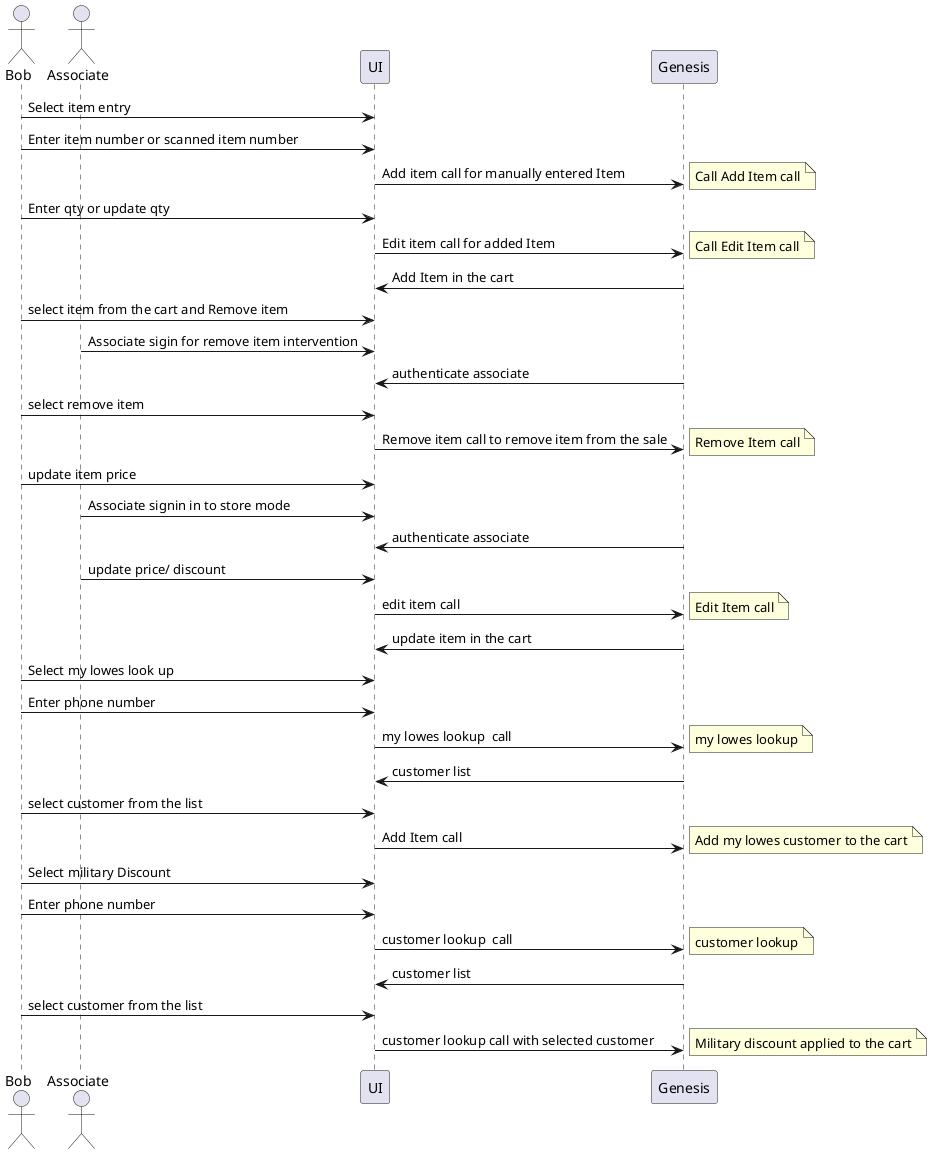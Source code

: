 @startuml
actor Bob as user
actor Associate as user1
participant UI as ui
participant Genesis as genesis


user->ui: Select item entry
user->ui: Enter item number or scanned item number

ui->genesis: Add item call for manually entered Item
note right: Call Add Item call 


user->ui: Enter qty or update qty
ui->genesis: Edit item call for added Item
note right: Call Edit Item call 
genesis->ui: Add Item in the cart

user->ui: select item from the cart and Remove item
user1->ui: Associate sigin for remove item intervention
genesis->ui: authenticate associate 
user->ui: select remove item 
ui->genesis: Remove item call to remove item from the sale
note right: Remove Item call 

user->ui: update item price
user1->ui: Associate signin in to store mode
genesis->ui: authenticate associate 
user1->ui: update price/ discount
ui->genesis: edit item call
note right: Edit Item call 
genesis->ui: update item in the cart

user->ui: Select my lowes look up
user->ui: Enter phone number
ui->genesis: my lowes lookup  call
note right: my lowes lookup
genesis->ui: customer list
user-> ui: select customer from the list
ui->genesis: Add Item call
note right: Add my lowes customer to the cart

user->ui: Select military Discount
user->ui: Enter phone number
ui->genesis: customer lookup  call
note right: customer lookup
genesis->ui: customer list
user-> ui: select customer from the list
ui->genesis: customer lookup call with selected customer
note right: Military discount applied to the cart

















